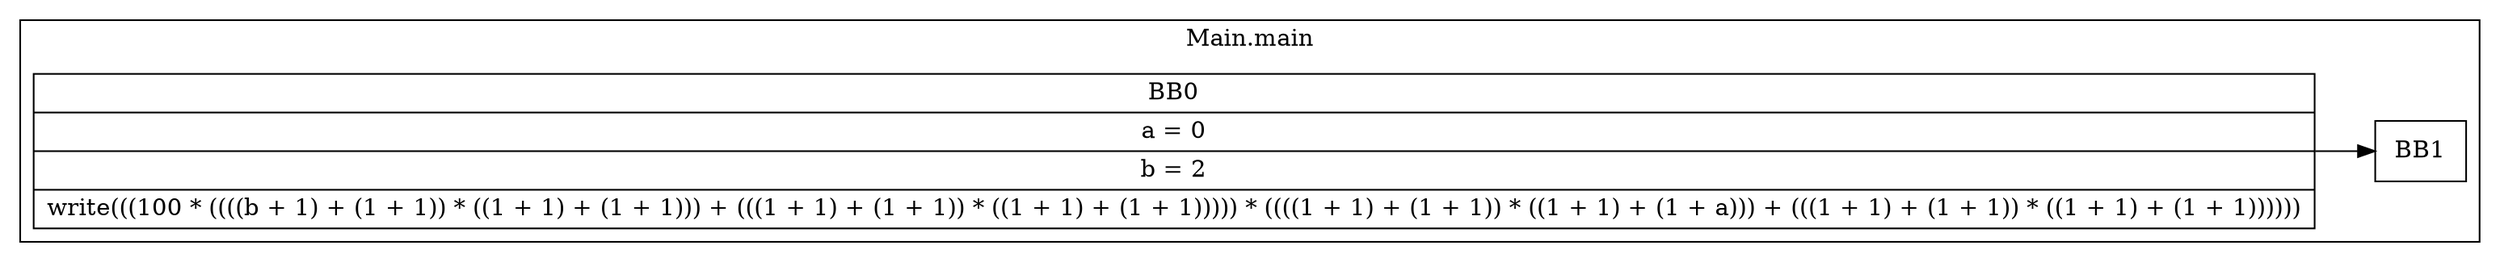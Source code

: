 digraph G {
  graph [ rankdir = "LR" ];
  subgraph cluster_0 {
    label = "Main.main"
    M0_BB0 [
      shape="record"
      label="BB0|a = 0|b = 2|write(((100 * ((((b + 1) + (1 + 1)) * ((1 + 1) + (1 + 1))) + (((1 + 1) + (1 + 1)) * ((1 + 1) + (1 + 1))))) * ((((1 + 1) + (1 + 1)) * ((1 + 1) + (1 + a))) + (((1 + 1) + (1 + 1)) * ((1 + 1) + (1 + 1))))))"
    ];
    M0_BB0 -> M0_BB1;
    M0_BB1 [
      shape="record"
      label="BB1"
    ];
  }
}
